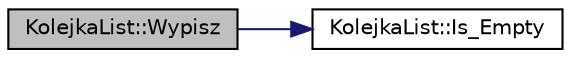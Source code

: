 digraph G
{
  edge [fontname="Helvetica",fontsize="10",labelfontname="Helvetica",labelfontsize="10"];
  node [fontname="Helvetica",fontsize="10",shape=record];
  rankdir="LR";
  Node1 [label="KolejkaList::Wypisz",height=0.2,width=0.4,color="black", fillcolor="grey75", style="filled" fontcolor="black"];
  Node1 -> Node2 [color="midnightblue",fontsize="10",style="solid"];
  Node2 [label="KolejkaList::Is_Empty",height=0.2,width=0.4,color="black", fillcolor="white", style="filled",URL="$class_kolejka_list.html#a01e25ebc413dd553b7fa0f966fa2c2c8",tooltip="Sprawdzanie czy kolejka jest pusta."];
}
